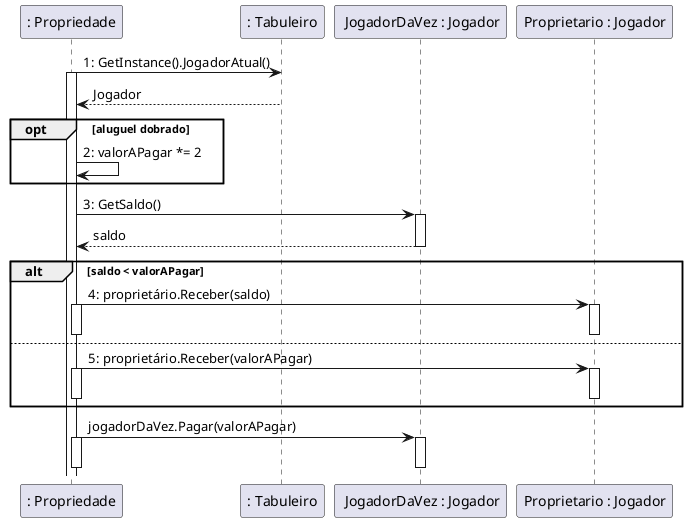 @startuml
": Propriedade" as Propriedade -> ": Tabuleiro" as Tabuleiro : 1: GetInstance().JogadorAtual()
activate Propriedade
Propriedade <-- Tabuleiro : Jogador

opt aluguel dobrado
    Propriedade -> Propriedade: 2: valorAPagar *= 2
end opt

Propriedade ->  " JogadorDaVez : Jogador" as Jogador1 : 3: GetSaldo()
activate Jogador1
Propriedade <-- Jogador1 : saldo
deactivate Jogador1

alt saldo < valorAPagar
    Propriedade -> "Proprietario : Jogador" as Jogador2 : 4: proprietário.Receber(saldo)
    activate Propriedade
    activate Jogador2
    deactivate Propriedade
    deactivate Jogador2
else
    Propriedade -> Jogador2 : 5: proprietário.Receber(valorAPagar)
        activate Propriedade
    activate Jogador2
    deactivate Propriedade
    deactivate Jogador2
end alt

Propriedade -> Jogador1 : jogadorDaVez.Pagar(valorAPagar)
    activate Propriedade
    activate Jogador1
    deactivate Propriedade
    deactivate Jogador1
@enduml